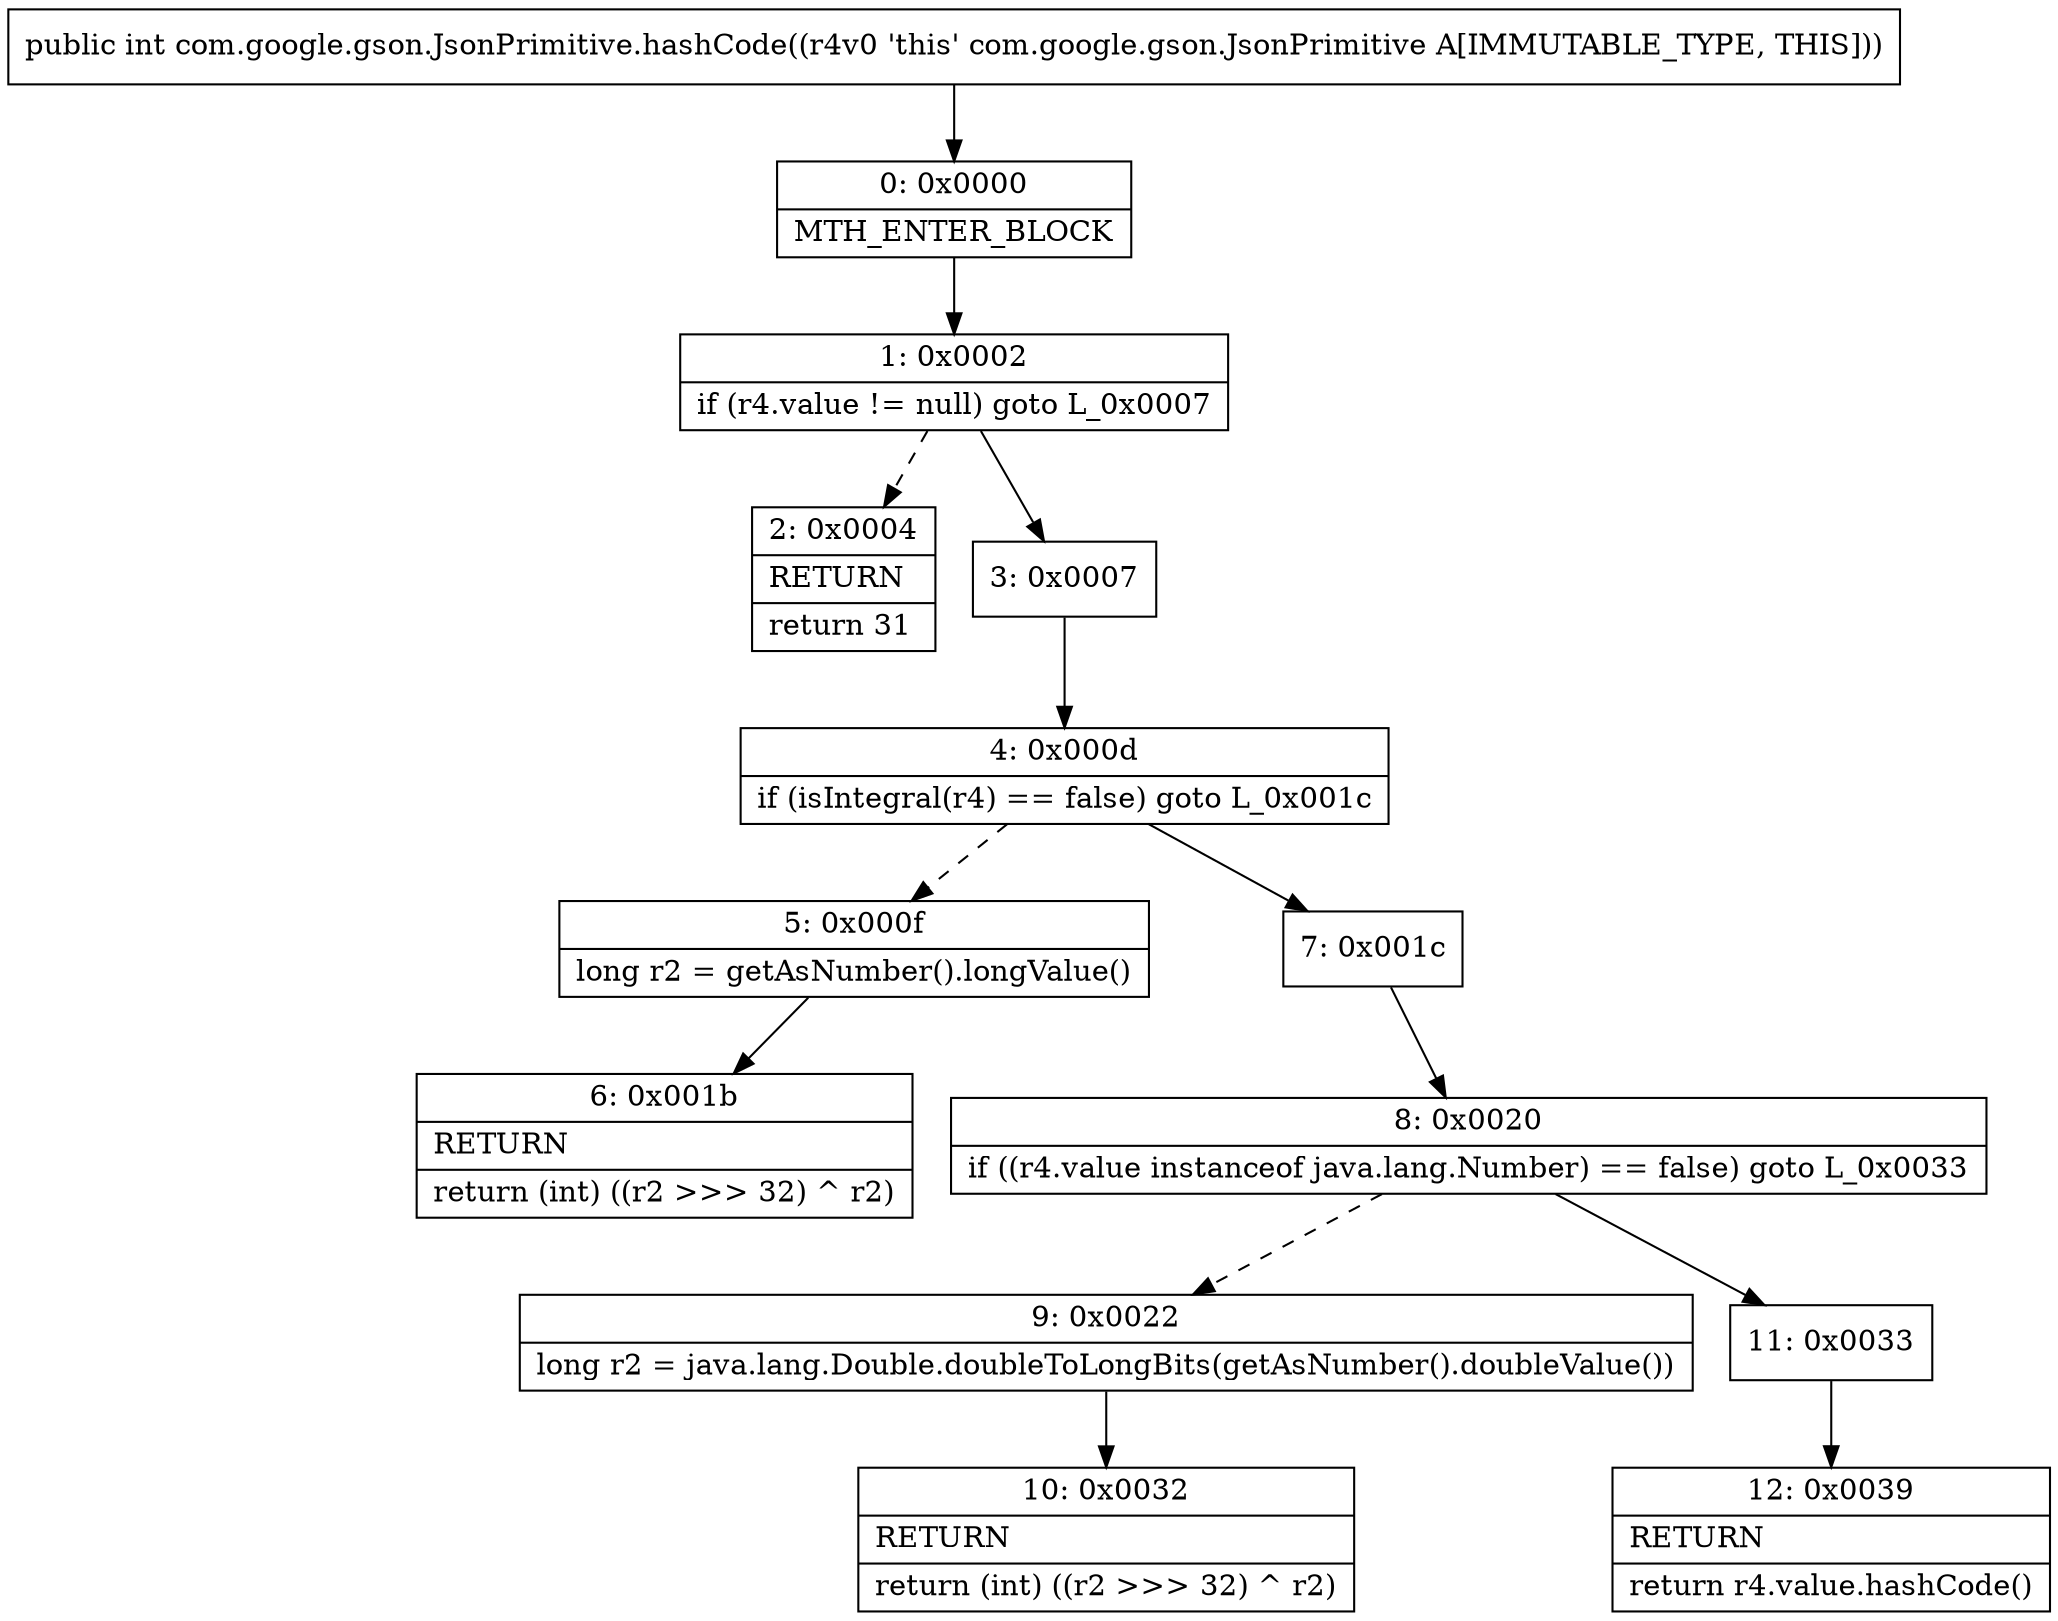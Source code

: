 digraph "CFG forcom.google.gson.JsonPrimitive.hashCode()I" {
Node_0 [shape=record,label="{0\:\ 0x0000|MTH_ENTER_BLOCK\l}"];
Node_1 [shape=record,label="{1\:\ 0x0002|if (r4.value != null) goto L_0x0007\l}"];
Node_2 [shape=record,label="{2\:\ 0x0004|RETURN\l|return 31\l}"];
Node_3 [shape=record,label="{3\:\ 0x0007}"];
Node_4 [shape=record,label="{4\:\ 0x000d|if (isIntegral(r4) == false) goto L_0x001c\l}"];
Node_5 [shape=record,label="{5\:\ 0x000f|long r2 = getAsNumber().longValue()\l}"];
Node_6 [shape=record,label="{6\:\ 0x001b|RETURN\l|return (int) ((r2 \>\>\> 32) ^ r2)\l}"];
Node_7 [shape=record,label="{7\:\ 0x001c}"];
Node_8 [shape=record,label="{8\:\ 0x0020|if ((r4.value instanceof java.lang.Number) == false) goto L_0x0033\l}"];
Node_9 [shape=record,label="{9\:\ 0x0022|long r2 = java.lang.Double.doubleToLongBits(getAsNumber().doubleValue())\l}"];
Node_10 [shape=record,label="{10\:\ 0x0032|RETURN\l|return (int) ((r2 \>\>\> 32) ^ r2)\l}"];
Node_11 [shape=record,label="{11\:\ 0x0033}"];
Node_12 [shape=record,label="{12\:\ 0x0039|RETURN\l|return r4.value.hashCode()\l}"];
MethodNode[shape=record,label="{public int com.google.gson.JsonPrimitive.hashCode((r4v0 'this' com.google.gson.JsonPrimitive A[IMMUTABLE_TYPE, THIS])) }"];
MethodNode -> Node_0;
Node_0 -> Node_1;
Node_1 -> Node_2[style=dashed];
Node_1 -> Node_3;
Node_3 -> Node_4;
Node_4 -> Node_5[style=dashed];
Node_4 -> Node_7;
Node_5 -> Node_6;
Node_7 -> Node_8;
Node_8 -> Node_9[style=dashed];
Node_8 -> Node_11;
Node_9 -> Node_10;
Node_11 -> Node_12;
}

